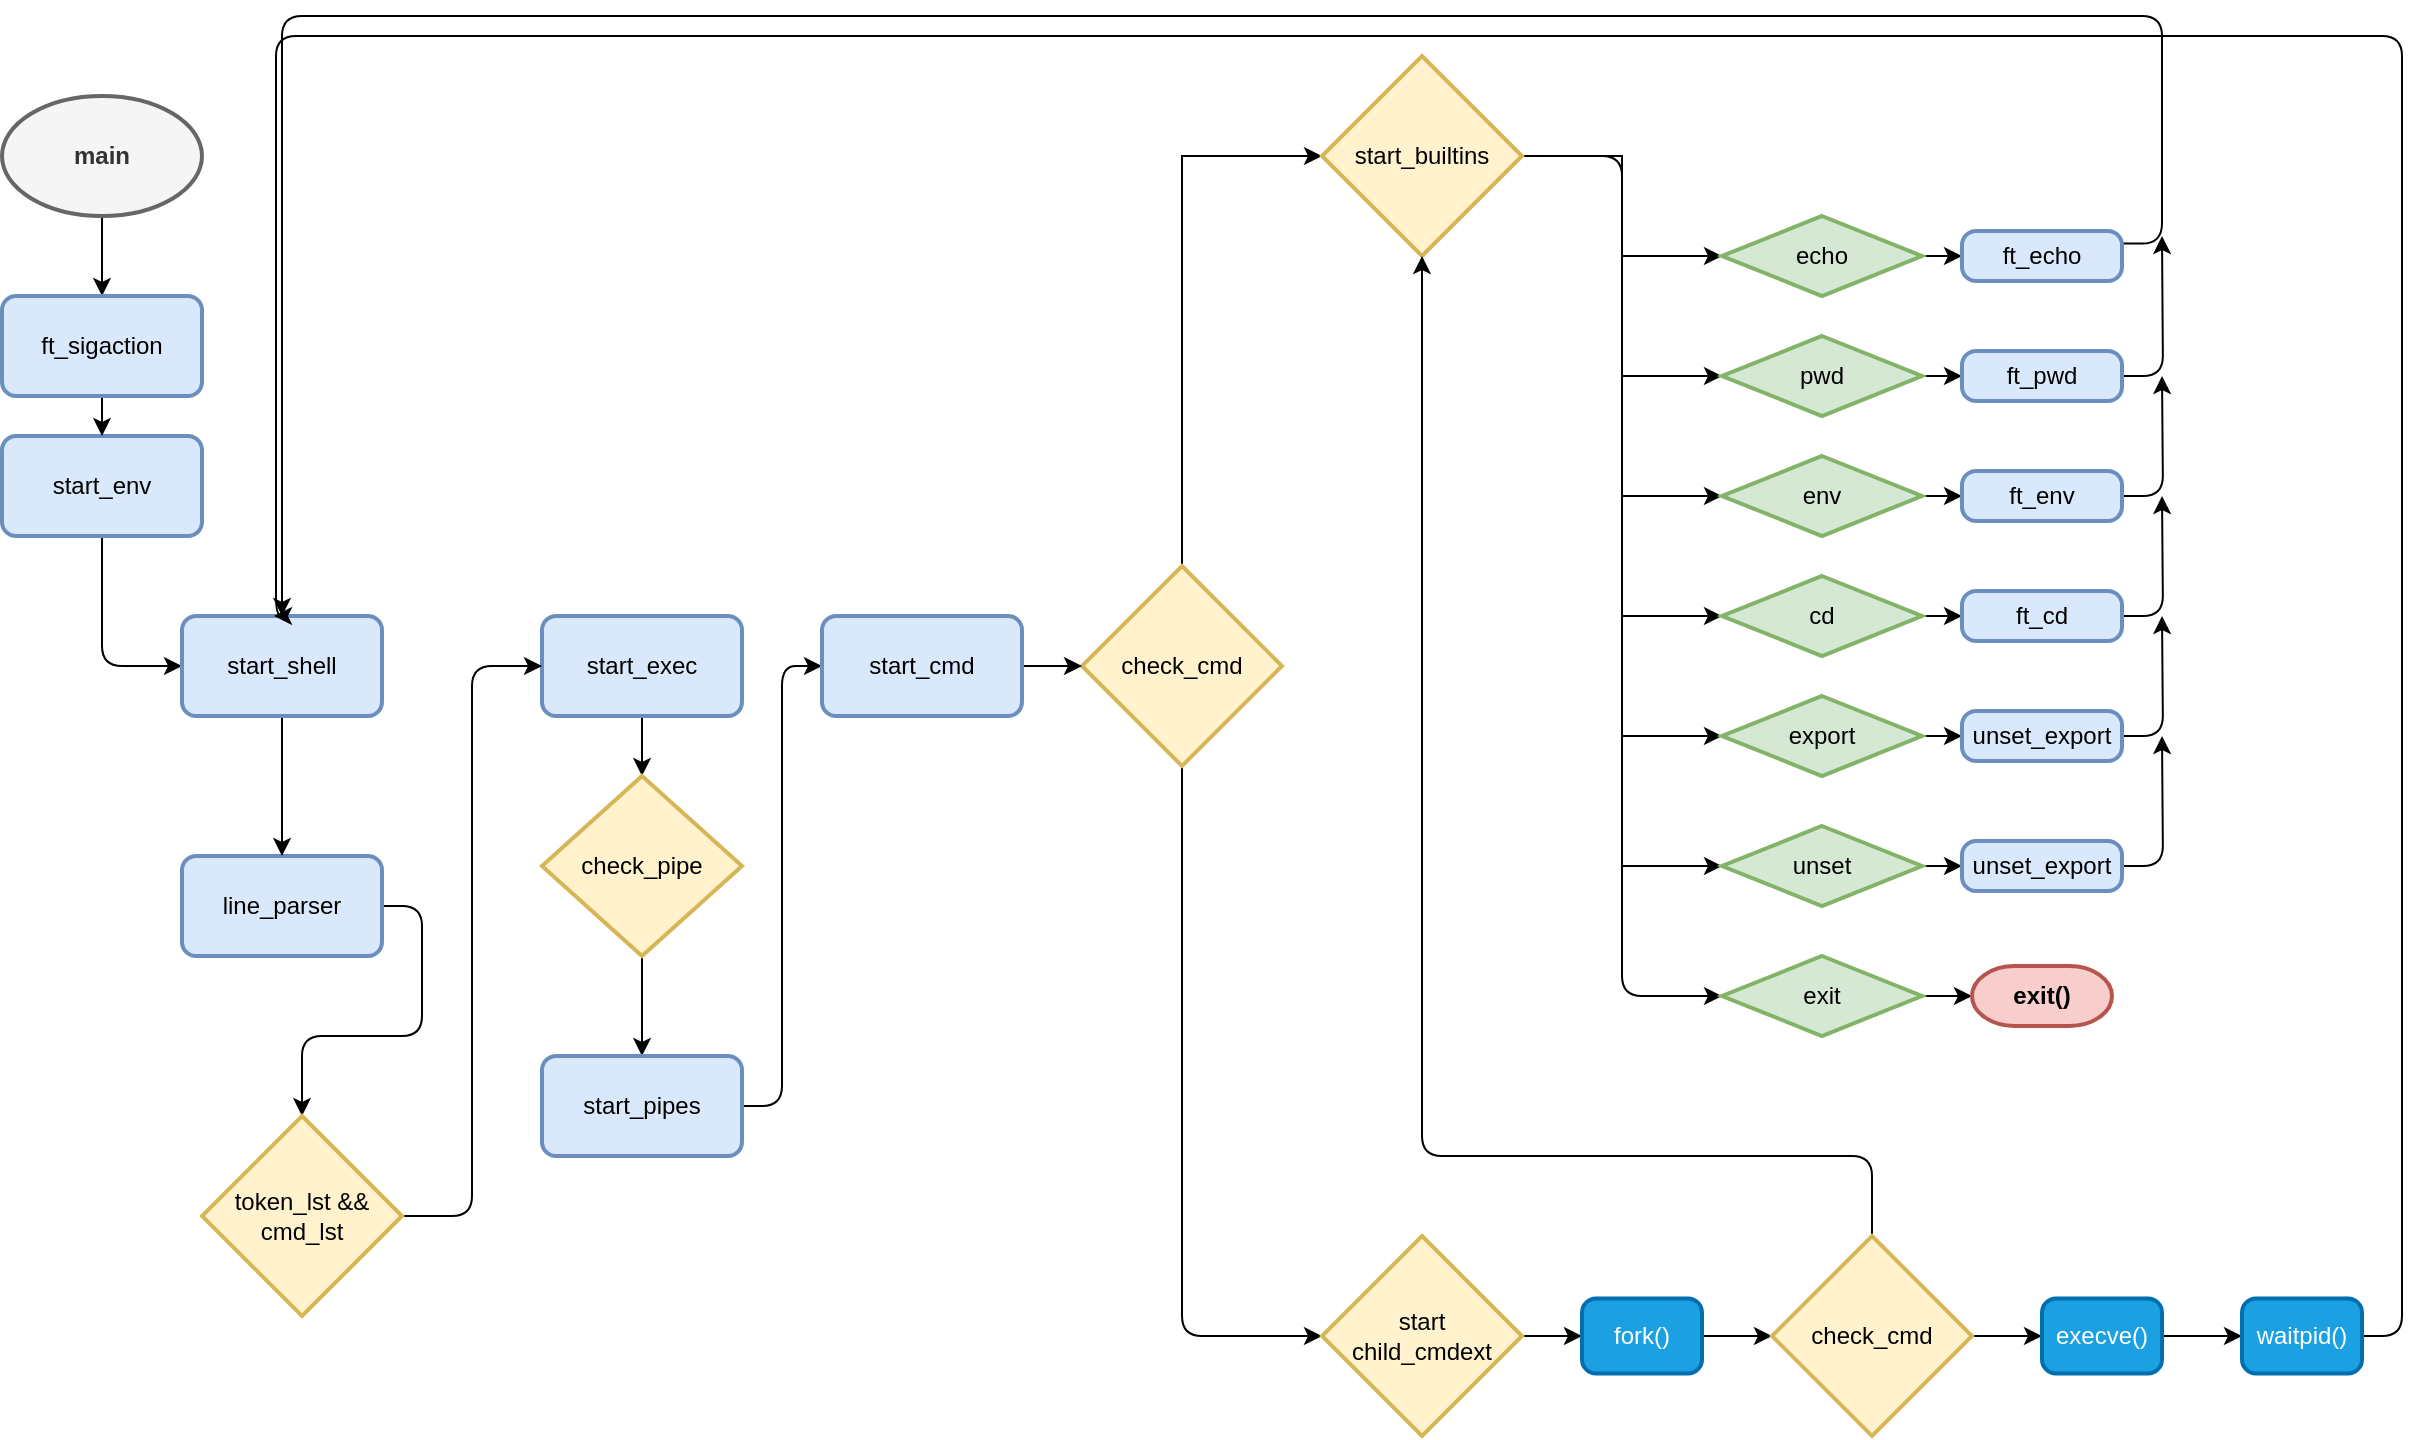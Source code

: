 <mxfile version="21.2.7" type="github">
  <diagram name="Página-1" id="pW3g8RfUsUve2e5VPUbd">
    <mxGraphModel dx="2074" dy="1192" grid="1" gridSize="10" guides="1" tooltips="1" connect="1" arrows="1" fold="1" page="1" pageScale="1" pageWidth="1400" pageHeight="850" math="0" shadow="0">
      <root>
        <mxCell id="0" />
        <mxCell id="1" parent="0" />
        <mxCell id="eYnnE1rHSoS4j533D0Aq-7" style="edgeStyle=orthogonalEdgeStyle;rounded=1;orthogonalLoop=1;jettySize=auto;html=1;entryX=0.5;entryY=0;entryDx=0;entryDy=0;" edge="1" parent="1" source="eYnnE1rHSoS4j533D0Aq-2" target="eYnnE1rHSoS4j533D0Aq-6">
          <mxGeometry relative="1" as="geometry">
            <Array as="points">
              <mxPoint x="130" y="170" />
              <mxPoint x="130" y="170" />
            </Array>
          </mxGeometry>
        </mxCell>
        <mxCell id="eYnnE1rHSoS4j533D0Aq-2" value="&lt;b&gt;main&lt;/b&gt;" style="strokeWidth=2;html=1;shape=mxgraph.flowchart.start_1;whiteSpace=wrap;fillColor=#f5f5f5;fontColor=#333333;strokeColor=#666666;" vertex="1" parent="1">
          <mxGeometry x="80" y="90" width="100" height="60" as="geometry" />
        </mxCell>
        <mxCell id="eYnnE1rHSoS4j533D0Aq-14" style="edgeStyle=orthogonalEdgeStyle;rounded=1;orthogonalLoop=1;jettySize=auto;html=1;exitX=1;exitY=0.5;exitDx=0;exitDy=0;entryX=0.5;entryY=0;entryDx=0;entryDy=0;entryPerimeter=0;" edge="1" parent="1" source="eYnnE1rHSoS4j533D0Aq-3" target="eYnnE1rHSoS4j533D0Aq-13">
          <mxGeometry relative="1" as="geometry">
            <mxPoint x="230" y="590" as="targetPoint" />
          </mxGeometry>
        </mxCell>
        <mxCell id="eYnnE1rHSoS4j533D0Aq-3" value="line_parser" style="rounded=1;whiteSpace=wrap;html=1;absoluteArcSize=1;arcSize=14;strokeWidth=2;fillColor=#dae8fc;strokeColor=#6c8ebf;" vertex="1" parent="1">
          <mxGeometry x="170" y="470" width="100" height="50" as="geometry" />
        </mxCell>
        <mxCell id="eYnnE1rHSoS4j533D0Aq-9" style="edgeStyle=orthogonalEdgeStyle;rounded=1;orthogonalLoop=1;jettySize=auto;html=1;exitX=0.5;exitY=1;exitDx=0;exitDy=0;entryX=0;entryY=0.5;entryDx=0;entryDy=0;" edge="1" parent="1" source="eYnnE1rHSoS4j533D0Aq-4" target="eYnnE1rHSoS4j533D0Aq-5">
          <mxGeometry relative="1" as="geometry" />
        </mxCell>
        <mxCell id="eYnnE1rHSoS4j533D0Aq-4" value="start_env" style="rounded=1;whiteSpace=wrap;html=1;absoluteArcSize=1;arcSize=14;strokeWidth=2;fillColor=#dae8fc;strokeColor=#6c8ebf;" vertex="1" parent="1">
          <mxGeometry x="80" y="260" width="100" height="50" as="geometry" />
        </mxCell>
        <mxCell id="eYnnE1rHSoS4j533D0Aq-29" style="edgeStyle=orthogonalEdgeStyle;rounded=0;orthogonalLoop=1;jettySize=auto;html=1;exitX=0.5;exitY=1;exitDx=0;exitDy=0;entryX=0.5;entryY=0;entryDx=0;entryDy=0;" edge="1" parent="1" source="eYnnE1rHSoS4j533D0Aq-5" target="eYnnE1rHSoS4j533D0Aq-3">
          <mxGeometry relative="1" as="geometry" />
        </mxCell>
        <mxCell id="eYnnE1rHSoS4j533D0Aq-5" value="start_shell" style="rounded=1;whiteSpace=wrap;html=1;absoluteArcSize=1;arcSize=14;strokeWidth=2;fillColor=#dae8fc;strokeColor=#6c8ebf;" vertex="1" parent="1">
          <mxGeometry x="170" y="350" width="100" height="50" as="geometry" />
        </mxCell>
        <mxCell id="eYnnE1rHSoS4j533D0Aq-8" style="edgeStyle=orthogonalEdgeStyle;rounded=1;orthogonalLoop=1;jettySize=auto;html=1;exitX=0.5;exitY=1;exitDx=0;exitDy=0;entryX=0.5;entryY=0;entryDx=0;entryDy=0;" edge="1" parent="1" source="eYnnE1rHSoS4j533D0Aq-6" target="eYnnE1rHSoS4j533D0Aq-4">
          <mxGeometry relative="1" as="geometry" />
        </mxCell>
        <mxCell id="eYnnE1rHSoS4j533D0Aq-6" value="ft_sigaction" style="rounded=1;whiteSpace=wrap;html=1;absoluteArcSize=1;arcSize=14;strokeWidth=2;fillColor=#dae8fc;strokeColor=#6c8ebf;" vertex="1" parent="1">
          <mxGeometry x="80" y="190" width="100" height="50" as="geometry" />
        </mxCell>
        <mxCell id="eYnnE1rHSoS4j533D0Aq-20" style="edgeStyle=orthogonalEdgeStyle;rounded=0;orthogonalLoop=1;jettySize=auto;html=1;exitX=0.5;exitY=1;exitDx=0;exitDy=0;entryX=0.5;entryY=0;entryDx=0;entryDy=0;entryPerimeter=0;" edge="1" parent="1" source="eYnnE1rHSoS4j533D0Aq-12" target="eYnnE1rHSoS4j533D0Aq-17">
          <mxGeometry relative="1" as="geometry" />
        </mxCell>
        <mxCell id="eYnnE1rHSoS4j533D0Aq-12" value="start_exec" style="rounded=1;whiteSpace=wrap;html=1;absoluteArcSize=1;arcSize=14;strokeWidth=2;fillColor=#dae8fc;strokeColor=#6c8ebf;" vertex="1" parent="1">
          <mxGeometry x="350" y="350" width="100" height="50" as="geometry" />
        </mxCell>
        <mxCell id="eYnnE1rHSoS4j533D0Aq-15" style="edgeStyle=orthogonalEdgeStyle;rounded=1;orthogonalLoop=1;jettySize=auto;html=1;exitX=1;exitY=0.5;exitDx=0;exitDy=0;exitPerimeter=0;entryX=0;entryY=0.5;entryDx=0;entryDy=0;" edge="1" parent="1" source="eYnnE1rHSoS4j533D0Aq-13" target="eYnnE1rHSoS4j533D0Aq-12">
          <mxGeometry relative="1" as="geometry" />
        </mxCell>
        <mxCell id="eYnnE1rHSoS4j533D0Aq-13" value="token_lst &amp;amp;&amp;amp; cmd_lst" style="strokeWidth=2;html=1;shape=mxgraph.flowchart.decision;whiteSpace=wrap;fillColor=#fff2cc;strokeColor=#d6b656;" vertex="1" parent="1">
          <mxGeometry x="180" y="600" width="100" height="100" as="geometry" />
        </mxCell>
        <mxCell id="eYnnE1rHSoS4j533D0Aq-32" style="edgeStyle=orthogonalEdgeStyle;rounded=0;orthogonalLoop=1;jettySize=auto;html=1;exitX=0.5;exitY=0;exitDx=0;exitDy=0;exitPerimeter=0;entryX=0;entryY=0.5;entryDx=0;entryDy=0;entryPerimeter=0;" edge="1" parent="1" source="eYnnE1rHSoS4j533D0Aq-16" target="eYnnE1rHSoS4j533D0Aq-30">
          <mxGeometry relative="1" as="geometry" />
        </mxCell>
        <mxCell id="eYnnE1rHSoS4j533D0Aq-33" style="edgeStyle=orthogonalEdgeStyle;rounded=1;orthogonalLoop=1;jettySize=auto;html=1;exitX=0.5;exitY=1;exitDx=0;exitDy=0;exitPerimeter=0;entryX=0;entryY=0.5;entryDx=0;entryDy=0;entryPerimeter=0;" edge="1" parent="1" source="eYnnE1rHSoS4j533D0Aq-16" target="eYnnE1rHSoS4j533D0Aq-31">
          <mxGeometry relative="1" as="geometry">
            <mxPoint x="670" y="540" as="sourcePoint" />
          </mxGeometry>
        </mxCell>
        <mxCell id="eYnnE1rHSoS4j533D0Aq-16" value="check_cmd" style="strokeWidth=2;html=1;shape=mxgraph.flowchart.decision;whiteSpace=wrap;fillColor=#fff2cc;strokeColor=#d6b656;" vertex="1" parent="1">
          <mxGeometry x="620" y="325" width="100" height="100" as="geometry" />
        </mxCell>
        <mxCell id="eYnnE1rHSoS4j533D0Aq-21" style="edgeStyle=orthogonalEdgeStyle;rounded=0;orthogonalLoop=1;jettySize=auto;html=1;exitX=0.5;exitY=1;exitDx=0;exitDy=0;exitPerimeter=0;entryX=0.5;entryY=0;entryDx=0;entryDy=0;" edge="1" parent="1" source="eYnnE1rHSoS4j533D0Aq-17" target="eYnnE1rHSoS4j533D0Aq-18">
          <mxGeometry relative="1" as="geometry" />
        </mxCell>
        <mxCell id="eYnnE1rHSoS4j533D0Aq-17" value="check_pipe" style="strokeWidth=2;html=1;shape=mxgraph.flowchart.decision;whiteSpace=wrap;fillColor=#fff2cc;strokeColor=#d6b656;" vertex="1" parent="1">
          <mxGeometry x="350" y="430" width="100" height="90" as="geometry" />
        </mxCell>
        <mxCell id="eYnnE1rHSoS4j533D0Aq-24" style="edgeStyle=orthogonalEdgeStyle;rounded=1;orthogonalLoop=1;jettySize=auto;html=1;exitX=1;exitY=0.5;exitDx=0;exitDy=0;entryX=0;entryY=0.5;entryDx=0;entryDy=0;" edge="1" parent="1" source="eYnnE1rHSoS4j533D0Aq-18" target="eYnnE1rHSoS4j533D0Aq-23">
          <mxGeometry relative="1" as="geometry" />
        </mxCell>
        <mxCell id="eYnnE1rHSoS4j533D0Aq-18" value="start_pipes" style="rounded=1;whiteSpace=wrap;html=1;absoluteArcSize=1;arcSize=14;strokeWidth=2;fillColor=#dae8fc;strokeColor=#6c8ebf;" vertex="1" parent="1">
          <mxGeometry x="350" y="570" width="100" height="50" as="geometry" />
        </mxCell>
        <mxCell id="eYnnE1rHSoS4j533D0Aq-26" style="edgeStyle=orthogonalEdgeStyle;rounded=0;orthogonalLoop=1;jettySize=auto;html=1;exitX=1;exitY=0.5;exitDx=0;exitDy=0;entryX=0;entryY=0.5;entryDx=0;entryDy=0;entryPerimeter=0;" edge="1" parent="1" source="eYnnE1rHSoS4j533D0Aq-23" target="eYnnE1rHSoS4j533D0Aq-16">
          <mxGeometry relative="1" as="geometry" />
        </mxCell>
        <mxCell id="eYnnE1rHSoS4j533D0Aq-23" value="start_cmd" style="rounded=1;whiteSpace=wrap;html=1;absoluteArcSize=1;arcSize=14;strokeWidth=2;fillColor=#dae8fc;strokeColor=#6c8ebf;" vertex="1" parent="1">
          <mxGeometry x="490" y="350" width="100" height="50" as="geometry" />
        </mxCell>
        <mxCell id="eYnnE1rHSoS4j533D0Aq-42" style="edgeStyle=orthogonalEdgeStyle;rounded=0;orthogonalLoop=1;jettySize=auto;html=1;exitX=1;exitY=0.5;exitDx=0;exitDy=0;exitPerimeter=0;entryX=0;entryY=0.5;entryDx=0;entryDy=0;entryPerimeter=0;" edge="1" parent="1" source="eYnnE1rHSoS4j533D0Aq-30" target="eYnnE1rHSoS4j533D0Aq-34">
          <mxGeometry relative="1" as="geometry" />
        </mxCell>
        <mxCell id="eYnnE1rHSoS4j533D0Aq-43" style="edgeStyle=orthogonalEdgeStyle;rounded=0;orthogonalLoop=1;jettySize=auto;html=1;exitX=1;exitY=0.5;exitDx=0;exitDy=0;exitPerimeter=0;entryX=0;entryY=0.5;entryDx=0;entryDy=0;entryPerimeter=0;" edge="1" parent="1" source="eYnnE1rHSoS4j533D0Aq-30" target="eYnnE1rHSoS4j533D0Aq-36">
          <mxGeometry relative="1" as="geometry" />
        </mxCell>
        <mxCell id="eYnnE1rHSoS4j533D0Aq-44" style="edgeStyle=orthogonalEdgeStyle;rounded=0;orthogonalLoop=1;jettySize=auto;html=1;exitX=1;exitY=0.5;exitDx=0;exitDy=0;exitPerimeter=0;entryX=0;entryY=0.5;entryDx=0;entryDy=0;entryPerimeter=0;" edge="1" parent="1" source="eYnnE1rHSoS4j533D0Aq-30" target="eYnnE1rHSoS4j533D0Aq-37">
          <mxGeometry relative="1" as="geometry" />
        </mxCell>
        <mxCell id="eYnnE1rHSoS4j533D0Aq-50" style="edgeStyle=orthogonalEdgeStyle;rounded=0;orthogonalLoop=1;jettySize=auto;html=1;exitX=1;exitY=0.5;exitDx=0;exitDy=0;exitPerimeter=0;entryX=0;entryY=0.5;entryDx=0;entryDy=0;entryPerimeter=0;" edge="1" parent="1" source="eYnnE1rHSoS4j533D0Aq-30" target="eYnnE1rHSoS4j533D0Aq-46">
          <mxGeometry relative="1" as="geometry" />
        </mxCell>
        <mxCell id="eYnnE1rHSoS4j533D0Aq-51" style="edgeStyle=orthogonalEdgeStyle;rounded=0;orthogonalLoop=1;jettySize=auto;html=1;exitX=1;exitY=0.5;exitDx=0;exitDy=0;exitPerimeter=0;entryX=0;entryY=0.5;entryDx=0;entryDy=0;entryPerimeter=0;" edge="1" parent="1" source="eYnnE1rHSoS4j533D0Aq-30" target="eYnnE1rHSoS4j533D0Aq-47">
          <mxGeometry relative="1" as="geometry" />
        </mxCell>
        <mxCell id="eYnnE1rHSoS4j533D0Aq-52" style="edgeStyle=orthogonalEdgeStyle;rounded=0;orthogonalLoop=1;jettySize=auto;html=1;exitX=1;exitY=0.5;exitDx=0;exitDy=0;exitPerimeter=0;entryX=0;entryY=0.5;entryDx=0;entryDy=0;entryPerimeter=0;" edge="1" parent="1" source="eYnnE1rHSoS4j533D0Aq-30" target="eYnnE1rHSoS4j533D0Aq-48">
          <mxGeometry relative="1" as="geometry" />
        </mxCell>
        <mxCell id="eYnnE1rHSoS4j533D0Aq-53" style="edgeStyle=orthogonalEdgeStyle;rounded=1;orthogonalLoop=1;jettySize=auto;html=1;exitX=1;exitY=0.5;exitDx=0;exitDy=0;exitPerimeter=0;entryX=0;entryY=0.5;entryDx=0;entryDy=0;entryPerimeter=0;" edge="1" parent="1" source="eYnnE1rHSoS4j533D0Aq-30" target="eYnnE1rHSoS4j533D0Aq-49">
          <mxGeometry relative="1" as="geometry" />
        </mxCell>
        <mxCell id="eYnnE1rHSoS4j533D0Aq-30" value="start_builtins" style="strokeWidth=2;html=1;shape=mxgraph.flowchart.decision;whiteSpace=wrap;fillColor=#fff2cc;strokeColor=#d6b656;" vertex="1" parent="1">
          <mxGeometry x="740" y="70" width="100" height="100" as="geometry" />
        </mxCell>
        <mxCell id="eYnnE1rHSoS4j533D0Aq-60" style="edgeStyle=orthogonalEdgeStyle;rounded=0;orthogonalLoop=1;jettySize=auto;html=1;exitX=1;exitY=0.5;exitDx=0;exitDy=0;exitPerimeter=0;entryX=0;entryY=0.5;entryDx=0;entryDy=0;" edge="1" parent="1" source="eYnnE1rHSoS4j533D0Aq-31" target="eYnnE1rHSoS4j533D0Aq-35">
          <mxGeometry relative="1" as="geometry" />
        </mxCell>
        <mxCell id="eYnnE1rHSoS4j533D0Aq-31" value="start&lt;br&gt;child_cmdext" style="strokeWidth=2;html=1;shape=mxgraph.flowchart.decision;whiteSpace=wrap;fillColor=#fff2cc;strokeColor=#d6b656;" vertex="1" parent="1">
          <mxGeometry x="740" y="660" width="100" height="100" as="geometry" />
        </mxCell>
        <mxCell id="eYnnE1rHSoS4j533D0Aq-80" style="edgeStyle=orthogonalEdgeStyle;rounded=0;orthogonalLoop=1;jettySize=auto;html=1;exitX=1;exitY=0.5;exitDx=0;exitDy=0;exitPerimeter=0;" edge="1" parent="1" source="eYnnE1rHSoS4j533D0Aq-34" target="eYnnE1rHSoS4j533D0Aq-39">
          <mxGeometry relative="1" as="geometry" />
        </mxCell>
        <mxCell id="eYnnE1rHSoS4j533D0Aq-34" value="echo" style="strokeWidth=2;html=1;shape=mxgraph.flowchart.decision;whiteSpace=wrap;fillColor=#d5e8d4;strokeColor=#82b366;" vertex="1" parent="1">
          <mxGeometry x="940" y="150" width="100" height="40" as="geometry" />
        </mxCell>
        <mxCell id="eYnnE1rHSoS4j533D0Aq-73" style="edgeStyle=orthogonalEdgeStyle;rounded=0;orthogonalLoop=1;jettySize=auto;html=1;exitX=1;exitY=0.5;exitDx=0;exitDy=0;entryX=0;entryY=0.5;entryDx=0;entryDy=0;entryPerimeter=0;" edge="1" parent="1" source="eYnnE1rHSoS4j533D0Aq-35" target="eYnnE1rHSoS4j533D0Aq-61">
          <mxGeometry relative="1" as="geometry" />
        </mxCell>
        <mxCell id="eYnnE1rHSoS4j533D0Aq-35" value="fork()" style="rounded=1;whiteSpace=wrap;html=1;absoluteArcSize=1;arcSize=14;strokeWidth=2;fillColor=#1ba1e2;fontColor=#ffffff;strokeColor=#006EAF;" vertex="1" parent="1">
          <mxGeometry x="870" y="691.25" width="60" height="37.5" as="geometry" />
        </mxCell>
        <mxCell id="eYnnE1rHSoS4j533D0Aq-82" style="edgeStyle=orthogonalEdgeStyle;rounded=0;orthogonalLoop=1;jettySize=auto;html=1;exitX=1;exitY=0.5;exitDx=0;exitDy=0;exitPerimeter=0;entryX=0;entryY=0.5;entryDx=0;entryDy=0;" edge="1" parent="1" source="eYnnE1rHSoS4j533D0Aq-36" target="eYnnE1rHSoS4j533D0Aq-40">
          <mxGeometry relative="1" as="geometry" />
        </mxCell>
        <mxCell id="eYnnE1rHSoS4j533D0Aq-36" value="pwd" style="strokeWidth=2;html=1;shape=mxgraph.flowchart.decision;whiteSpace=wrap;fillColor=#d5e8d4;strokeColor=#82b366;" vertex="1" parent="1">
          <mxGeometry x="940" y="210" width="100" height="40" as="geometry" />
        </mxCell>
        <mxCell id="eYnnE1rHSoS4j533D0Aq-84" style="edgeStyle=orthogonalEdgeStyle;rounded=0;orthogonalLoop=1;jettySize=auto;html=1;exitX=1;exitY=0.5;exitDx=0;exitDy=0;exitPerimeter=0;entryX=0;entryY=0.5;entryDx=0;entryDy=0;" edge="1" parent="1" source="eYnnE1rHSoS4j533D0Aq-37" target="eYnnE1rHSoS4j533D0Aq-41">
          <mxGeometry relative="1" as="geometry" />
        </mxCell>
        <mxCell id="eYnnE1rHSoS4j533D0Aq-37" value="env" style="strokeWidth=2;html=1;shape=mxgraph.flowchart.decision;whiteSpace=wrap;fillColor=#d5e8d4;strokeColor=#82b366;" vertex="1" parent="1">
          <mxGeometry x="940" y="270" width="100" height="40" as="geometry" />
        </mxCell>
        <mxCell id="eYnnE1rHSoS4j533D0Aq-58" style="edgeStyle=orthogonalEdgeStyle;rounded=1;orthogonalLoop=1;jettySize=auto;html=1;exitX=1;exitY=0.25;exitDx=0;exitDy=0;entryX=0.5;entryY=0;entryDx=0;entryDy=0;" edge="1" parent="1" source="eYnnE1rHSoS4j533D0Aq-39" target="eYnnE1rHSoS4j533D0Aq-5">
          <mxGeometry relative="1" as="geometry">
            <Array as="points">
              <mxPoint x="1160" y="164" />
              <mxPoint x="1160" y="50" />
              <mxPoint x="220" y="50" />
            </Array>
          </mxGeometry>
        </mxCell>
        <mxCell id="eYnnE1rHSoS4j533D0Aq-39" value="ft_echo" style="rounded=1;whiteSpace=wrap;html=1;absoluteArcSize=1;arcSize=14;strokeWidth=2;fillColor=#dae8fc;strokeColor=#6c8ebf;" vertex="1" parent="1">
          <mxGeometry x="1060" y="157.5" width="80" height="25" as="geometry" />
        </mxCell>
        <mxCell id="eYnnE1rHSoS4j533D0Aq-63" style="edgeStyle=orthogonalEdgeStyle;rounded=1;orthogonalLoop=1;jettySize=auto;html=1;exitX=1;exitY=0.5;exitDx=0;exitDy=0;" edge="1" parent="1" source="eYnnE1rHSoS4j533D0Aq-40">
          <mxGeometry relative="1" as="geometry">
            <mxPoint x="1160" y="160" as="targetPoint" />
          </mxGeometry>
        </mxCell>
        <mxCell id="eYnnE1rHSoS4j533D0Aq-40" value="ft_pwd" style="rounded=1;whiteSpace=wrap;html=1;absoluteArcSize=1;arcSize=14;strokeWidth=2;fillColor=#dae8fc;strokeColor=#6c8ebf;" vertex="1" parent="1">
          <mxGeometry x="1060" y="217.5" width="80" height="25" as="geometry" />
        </mxCell>
        <mxCell id="eYnnE1rHSoS4j533D0Aq-64" style="edgeStyle=orthogonalEdgeStyle;rounded=1;orthogonalLoop=1;jettySize=auto;html=1;exitX=1;exitY=0.5;exitDx=0;exitDy=0;" edge="1" parent="1" source="eYnnE1rHSoS4j533D0Aq-41">
          <mxGeometry relative="1" as="geometry">
            <mxPoint x="1160" y="230" as="targetPoint" />
          </mxGeometry>
        </mxCell>
        <mxCell id="eYnnE1rHSoS4j533D0Aq-41" value="ft_env" style="rounded=1;whiteSpace=wrap;html=1;absoluteArcSize=1;arcSize=14;strokeWidth=2;fillColor=#dae8fc;strokeColor=#6c8ebf;" vertex="1" parent="1">
          <mxGeometry x="1060" y="277.5" width="80" height="25" as="geometry" />
        </mxCell>
        <mxCell id="eYnnE1rHSoS4j533D0Aq-85" style="edgeStyle=orthogonalEdgeStyle;rounded=0;orthogonalLoop=1;jettySize=auto;html=1;exitX=1;exitY=0.5;exitDx=0;exitDy=0;exitPerimeter=0;entryX=0;entryY=0.5;entryDx=0;entryDy=0;" edge="1" parent="1" source="eYnnE1rHSoS4j533D0Aq-46" target="eYnnE1rHSoS4j533D0Aq-54">
          <mxGeometry relative="1" as="geometry" />
        </mxCell>
        <mxCell id="eYnnE1rHSoS4j533D0Aq-46" value="cd" style="strokeWidth=2;html=1;shape=mxgraph.flowchart.decision;whiteSpace=wrap;fillColor=#d5e8d4;strokeColor=#82b366;" vertex="1" parent="1">
          <mxGeometry x="940" y="330" width="100" height="40" as="geometry" />
        </mxCell>
        <mxCell id="eYnnE1rHSoS4j533D0Aq-86" style="edgeStyle=orthogonalEdgeStyle;rounded=0;orthogonalLoop=1;jettySize=auto;html=1;exitX=1;exitY=0.5;exitDx=0;exitDy=0;exitPerimeter=0;entryX=0;entryY=0.5;entryDx=0;entryDy=0;" edge="1" parent="1" source="eYnnE1rHSoS4j533D0Aq-47" target="eYnnE1rHSoS4j533D0Aq-55">
          <mxGeometry relative="1" as="geometry" />
        </mxCell>
        <mxCell id="eYnnE1rHSoS4j533D0Aq-47" value="export" style="strokeWidth=2;html=1;shape=mxgraph.flowchart.decision;whiteSpace=wrap;fillColor=#d5e8d4;strokeColor=#82b366;" vertex="1" parent="1">
          <mxGeometry x="940" y="390" width="100" height="40" as="geometry" />
        </mxCell>
        <mxCell id="eYnnE1rHSoS4j533D0Aq-87" style="edgeStyle=orthogonalEdgeStyle;rounded=0;orthogonalLoop=1;jettySize=auto;html=1;exitX=1;exitY=0.5;exitDx=0;exitDy=0;exitPerimeter=0;entryX=0;entryY=0.5;entryDx=0;entryDy=0;" edge="1" parent="1" source="eYnnE1rHSoS4j533D0Aq-48" target="eYnnE1rHSoS4j533D0Aq-56">
          <mxGeometry relative="1" as="geometry" />
        </mxCell>
        <mxCell id="eYnnE1rHSoS4j533D0Aq-48" value="unset" style="strokeWidth=2;html=1;shape=mxgraph.flowchart.decision;whiteSpace=wrap;fillColor=#d5e8d4;strokeColor=#82b366;" vertex="1" parent="1">
          <mxGeometry x="940" y="455" width="100" height="40" as="geometry" />
        </mxCell>
        <mxCell id="eYnnE1rHSoS4j533D0Aq-68" style="edgeStyle=orthogonalEdgeStyle;rounded=0;orthogonalLoop=1;jettySize=auto;html=1;exitX=1;exitY=0.5;exitDx=0;exitDy=0;exitPerimeter=0;entryX=0;entryY=0.5;entryDx=0;entryDy=0;entryPerimeter=0;" edge="1" parent="1" source="eYnnE1rHSoS4j533D0Aq-49" target="eYnnE1rHSoS4j533D0Aq-57">
          <mxGeometry relative="1" as="geometry" />
        </mxCell>
        <mxCell id="eYnnE1rHSoS4j533D0Aq-49" value="exit" style="strokeWidth=2;html=1;shape=mxgraph.flowchart.decision;whiteSpace=wrap;fillColor=#d5e8d4;strokeColor=#82b366;" vertex="1" parent="1">
          <mxGeometry x="940" y="520" width="100" height="40" as="geometry" />
        </mxCell>
        <mxCell id="eYnnE1rHSoS4j533D0Aq-65" style="edgeStyle=orthogonalEdgeStyle;rounded=1;orthogonalLoop=1;jettySize=auto;html=1;exitX=1;exitY=0.5;exitDx=0;exitDy=0;" edge="1" parent="1" source="eYnnE1rHSoS4j533D0Aq-54">
          <mxGeometry relative="1" as="geometry">
            <mxPoint x="1160" y="290" as="targetPoint" />
          </mxGeometry>
        </mxCell>
        <mxCell id="eYnnE1rHSoS4j533D0Aq-54" value="ft_cd" style="rounded=1;whiteSpace=wrap;html=1;absoluteArcSize=1;arcSize=14;strokeWidth=2;fillColor=#dae8fc;strokeColor=#6c8ebf;" vertex="1" parent="1">
          <mxGeometry x="1060" y="337.5" width="80" height="25" as="geometry" />
        </mxCell>
        <mxCell id="eYnnE1rHSoS4j533D0Aq-66" style="edgeStyle=orthogonalEdgeStyle;rounded=1;orthogonalLoop=1;jettySize=auto;html=1;exitX=1;exitY=0.5;exitDx=0;exitDy=0;" edge="1" parent="1" source="eYnnE1rHSoS4j533D0Aq-55">
          <mxGeometry relative="1" as="geometry">
            <mxPoint x="1160" y="350" as="targetPoint" />
          </mxGeometry>
        </mxCell>
        <mxCell id="eYnnE1rHSoS4j533D0Aq-55" value="unset_export" style="rounded=1;whiteSpace=wrap;html=1;absoluteArcSize=1;arcSize=14;strokeWidth=2;fillColor=#dae8fc;strokeColor=#6c8ebf;" vertex="1" parent="1">
          <mxGeometry x="1060" y="397.5" width="80" height="25" as="geometry" />
        </mxCell>
        <mxCell id="eYnnE1rHSoS4j533D0Aq-67" style="edgeStyle=orthogonalEdgeStyle;rounded=1;orthogonalLoop=1;jettySize=auto;html=1;exitX=1;exitY=0.5;exitDx=0;exitDy=0;" edge="1" parent="1" source="eYnnE1rHSoS4j533D0Aq-56">
          <mxGeometry relative="1" as="geometry">
            <mxPoint x="1160" y="410" as="targetPoint" />
          </mxGeometry>
        </mxCell>
        <mxCell id="eYnnE1rHSoS4j533D0Aq-56" value="unset_export" style="rounded=1;whiteSpace=wrap;html=1;absoluteArcSize=1;arcSize=14;strokeWidth=2;fillColor=#dae8fc;strokeColor=#6c8ebf;" vertex="1" parent="1">
          <mxGeometry x="1060" y="462.5" width="80" height="25" as="geometry" />
        </mxCell>
        <mxCell id="eYnnE1rHSoS4j533D0Aq-57" value="&lt;b&gt;exit()&lt;/b&gt;" style="strokeWidth=2;html=1;shape=mxgraph.flowchart.terminator;whiteSpace=wrap;fillColor=#f8cecc;strokeColor=#b85450;" vertex="1" parent="1">
          <mxGeometry x="1065" y="525" width="70" height="30" as="geometry" />
        </mxCell>
        <mxCell id="eYnnE1rHSoS4j533D0Aq-62" style="edgeStyle=orthogonalEdgeStyle;rounded=1;orthogonalLoop=1;jettySize=auto;html=1;exitX=0.5;exitY=0;exitDx=0;exitDy=0;exitPerimeter=0;entryX=0.5;entryY=1;entryDx=0;entryDy=0;entryPerimeter=0;" edge="1" parent="1" source="eYnnE1rHSoS4j533D0Aq-61" target="eYnnE1rHSoS4j533D0Aq-30">
          <mxGeometry relative="1" as="geometry">
            <Array as="points">
              <mxPoint x="1015" y="620" />
              <mxPoint x="790" y="620" />
            </Array>
          </mxGeometry>
        </mxCell>
        <mxCell id="eYnnE1rHSoS4j533D0Aq-71" style="edgeStyle=orthogonalEdgeStyle;rounded=0;orthogonalLoop=1;jettySize=auto;html=1;exitX=1;exitY=0.5;exitDx=0;exitDy=0;exitPerimeter=0;entryX=0;entryY=0.5;entryDx=0;entryDy=0;" edge="1" parent="1" source="eYnnE1rHSoS4j533D0Aq-61" target="eYnnE1rHSoS4j533D0Aq-69">
          <mxGeometry relative="1" as="geometry" />
        </mxCell>
        <mxCell id="eYnnE1rHSoS4j533D0Aq-61" value="check_cmd" style="strokeWidth=2;html=1;shape=mxgraph.flowchart.decision;whiteSpace=wrap;fillColor=#fff2cc;strokeColor=#d6b656;" vertex="1" parent="1">
          <mxGeometry x="965" y="660" width="100" height="100" as="geometry" />
        </mxCell>
        <mxCell id="eYnnE1rHSoS4j533D0Aq-72" style="edgeStyle=orthogonalEdgeStyle;rounded=0;orthogonalLoop=1;jettySize=auto;html=1;exitX=1;exitY=0.5;exitDx=0;exitDy=0;entryX=0;entryY=0.5;entryDx=0;entryDy=0;" edge="1" parent="1" source="eYnnE1rHSoS4j533D0Aq-69" target="eYnnE1rHSoS4j533D0Aq-70">
          <mxGeometry relative="1" as="geometry" />
        </mxCell>
        <mxCell id="eYnnE1rHSoS4j533D0Aq-69" value="execve()" style="rounded=1;whiteSpace=wrap;html=1;absoluteArcSize=1;arcSize=14;strokeWidth=2;fillColor=#1ba1e2;fontColor=#ffffff;strokeColor=#006EAF;" vertex="1" parent="1">
          <mxGeometry x="1100" y="691.25" width="60" height="37.5" as="geometry" />
        </mxCell>
        <mxCell id="eYnnE1rHSoS4j533D0Aq-77" style="edgeStyle=orthogonalEdgeStyle;rounded=1;orthogonalLoop=1;jettySize=auto;html=1;exitX=1;exitY=0.5;exitDx=0;exitDy=0;" edge="1" parent="1" source="eYnnE1rHSoS4j533D0Aq-70">
          <mxGeometry relative="1" as="geometry">
            <mxPoint x="216" y="350" as="targetPoint" />
            <Array as="points">
              <mxPoint x="1280" y="710" />
              <mxPoint x="1280" y="60" />
              <mxPoint x="217" y="60" />
            </Array>
          </mxGeometry>
        </mxCell>
        <mxCell id="eYnnE1rHSoS4j533D0Aq-70" value="waitpid()" style="rounded=1;whiteSpace=wrap;html=1;absoluteArcSize=1;arcSize=14;strokeWidth=2;fillColor=#1ba1e2;fontColor=#ffffff;strokeColor=#006EAF;" vertex="1" parent="1">
          <mxGeometry x="1200" y="691.25" width="60" height="37.5" as="geometry" />
        </mxCell>
      </root>
    </mxGraphModel>
  </diagram>
</mxfile>
